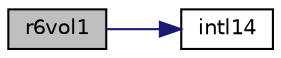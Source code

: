 digraph "r6vol1"
{
  edge [fontname="Helvetica",fontsize="10",labelfontname="Helvetica",labelfontsize="10"];
  node [fontname="Helvetica",fontsize="10",shape=record];
  rankdir="LR";
  Node1 [label="r6vol1",height=0.2,width=0.4,color="black", fillcolor="grey75", style="filled", fontcolor="black"];
  Node1 -> Node2 [color="midnightblue",fontsize="10",style="solid",fontname="Helvetica"];
  Node2 [label="intl14",height=0.2,width=0.4,color="black", fillcolor="white", style="filled",URL="$scrib_8f.html#af408de829b44b92451cf2afbe5bae967"];
}
